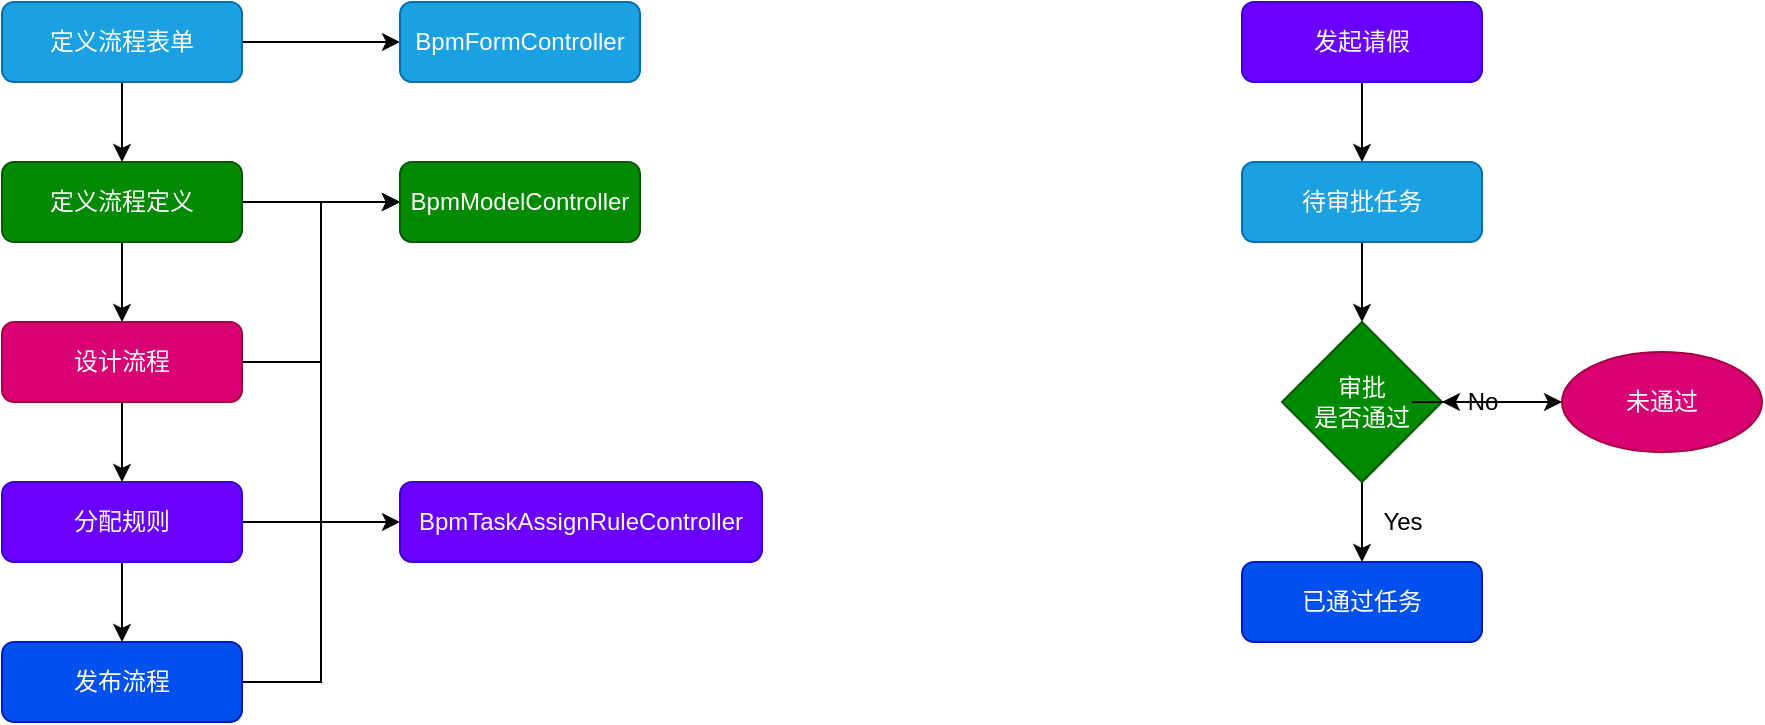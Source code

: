 <mxfile version="20.0.1" type="github">
  <diagram id="C5RBs43oDa-KdzZeNtuy" name="Page-1">
    <mxGraphModel dx="1422" dy="762" grid="1" gridSize="10" guides="1" tooltips="1" connect="1" arrows="1" fold="1" page="1" pageScale="1" pageWidth="827" pageHeight="1169" math="0" shadow="0">
      <root>
        <mxCell id="WIyWlLk6GJQsqaUBKTNV-0" />
        <mxCell id="WIyWlLk6GJQsqaUBKTNV-1" parent="WIyWlLk6GJQsqaUBKTNV-0" />
        <mxCell id="QKYt8Ws6Qa6i0QdsFvAu-5" style="edgeStyle=orthogonalEdgeStyle;rounded=0;orthogonalLoop=1;jettySize=auto;html=1;exitX=0.5;exitY=1;exitDx=0;exitDy=0;entryX=0.5;entryY=0;entryDx=0;entryDy=0;" edge="1" parent="WIyWlLk6GJQsqaUBKTNV-1" source="WIyWlLk6GJQsqaUBKTNV-3" target="QKYt8Ws6Qa6i0QdsFvAu-0">
          <mxGeometry relative="1" as="geometry" />
        </mxCell>
        <mxCell id="QKYt8Ws6Qa6i0QdsFvAu-28" value="" style="edgeStyle=orthogonalEdgeStyle;rounded=0;orthogonalLoop=1;jettySize=auto;html=1;" edge="1" parent="WIyWlLk6GJQsqaUBKTNV-1" source="WIyWlLk6GJQsqaUBKTNV-3" target="QKYt8Ws6Qa6i0QdsFvAu-27">
          <mxGeometry relative="1" as="geometry" />
        </mxCell>
        <mxCell id="WIyWlLk6GJQsqaUBKTNV-3" value="定义流程表单" style="rounded=1;whiteSpace=wrap;html=1;fontSize=12;glass=0;strokeWidth=1;shadow=0;fillColor=#1ba1e2;fontColor=#ffffff;strokeColor=#006EAF;" parent="WIyWlLk6GJQsqaUBKTNV-1" vertex="1">
          <mxGeometry x="160" y="80" width="120" height="40" as="geometry" />
        </mxCell>
        <mxCell id="QKYt8Ws6Qa6i0QdsFvAu-7" value="" style="edgeStyle=orthogonalEdgeStyle;rounded=0;orthogonalLoop=1;jettySize=auto;html=1;" edge="1" parent="WIyWlLk6GJQsqaUBKTNV-1" source="WIyWlLk6GJQsqaUBKTNV-11" target="QKYt8Ws6Qa6i0QdsFvAu-6">
          <mxGeometry relative="1" as="geometry" />
        </mxCell>
        <mxCell id="QKYt8Ws6Qa6i0QdsFvAu-31" style="edgeStyle=orthogonalEdgeStyle;rounded=0;orthogonalLoop=1;jettySize=auto;html=1;exitX=1;exitY=0.5;exitDx=0;exitDy=0;entryX=0;entryY=0.5;entryDx=0;entryDy=0;" edge="1" parent="WIyWlLk6GJQsqaUBKTNV-1" source="WIyWlLk6GJQsqaUBKTNV-11" target="QKYt8Ws6Qa6i0QdsFvAu-29">
          <mxGeometry relative="1" as="geometry" />
        </mxCell>
        <mxCell id="WIyWlLk6GJQsqaUBKTNV-11" value="设计流程" style="rounded=1;whiteSpace=wrap;html=1;fontSize=12;glass=0;strokeWidth=1;shadow=0;fillColor=#d80073;fontColor=#ffffff;strokeColor=#A50040;" parent="WIyWlLk6GJQsqaUBKTNV-1" vertex="1">
          <mxGeometry x="160" y="240" width="120" height="40" as="geometry" />
        </mxCell>
        <mxCell id="QKYt8Ws6Qa6i0QdsFvAu-4" style="edgeStyle=orthogonalEdgeStyle;rounded=0;orthogonalLoop=1;jettySize=auto;html=1;exitX=0.5;exitY=1;exitDx=0;exitDy=0;entryX=0.5;entryY=0;entryDx=0;entryDy=0;" edge="1" parent="WIyWlLk6GJQsqaUBKTNV-1" source="QKYt8Ws6Qa6i0QdsFvAu-0" target="WIyWlLk6GJQsqaUBKTNV-11">
          <mxGeometry relative="1" as="geometry" />
        </mxCell>
        <mxCell id="QKYt8Ws6Qa6i0QdsFvAu-30" value="" style="edgeStyle=orthogonalEdgeStyle;rounded=0;orthogonalLoop=1;jettySize=auto;html=1;" edge="1" parent="WIyWlLk6GJQsqaUBKTNV-1" source="QKYt8Ws6Qa6i0QdsFvAu-0" target="QKYt8Ws6Qa6i0QdsFvAu-29">
          <mxGeometry relative="1" as="geometry" />
        </mxCell>
        <mxCell id="QKYt8Ws6Qa6i0QdsFvAu-0" value="定义流程定义" style="rounded=1;whiteSpace=wrap;html=1;fontSize=12;glass=0;strokeWidth=1;shadow=0;fillColor=#008a00;fontColor=#ffffff;strokeColor=#005700;" vertex="1" parent="WIyWlLk6GJQsqaUBKTNV-1">
          <mxGeometry x="160" y="160" width="120" height="40" as="geometry" />
        </mxCell>
        <mxCell id="QKYt8Ws6Qa6i0QdsFvAu-9" value="" style="edgeStyle=orthogonalEdgeStyle;rounded=0;orthogonalLoop=1;jettySize=auto;html=1;" edge="1" parent="WIyWlLk6GJQsqaUBKTNV-1" source="QKYt8Ws6Qa6i0QdsFvAu-6" target="QKYt8Ws6Qa6i0QdsFvAu-8">
          <mxGeometry relative="1" as="geometry" />
        </mxCell>
        <mxCell id="QKYt8Ws6Qa6i0QdsFvAu-33" value="" style="edgeStyle=orthogonalEdgeStyle;rounded=0;orthogonalLoop=1;jettySize=auto;html=1;" edge="1" parent="WIyWlLk6GJQsqaUBKTNV-1" source="QKYt8Ws6Qa6i0QdsFvAu-6" target="QKYt8Ws6Qa6i0QdsFvAu-32">
          <mxGeometry relative="1" as="geometry" />
        </mxCell>
        <mxCell id="QKYt8Ws6Qa6i0QdsFvAu-6" value="分配规则" style="whiteSpace=wrap;html=1;rounded=1;glass=0;strokeWidth=1;shadow=0;fillColor=#6a00ff;fontColor=#ffffff;strokeColor=#3700CC;" vertex="1" parent="WIyWlLk6GJQsqaUBKTNV-1">
          <mxGeometry x="160" y="320" width="120" height="40" as="geometry" />
        </mxCell>
        <mxCell id="QKYt8Ws6Qa6i0QdsFvAu-34" style="edgeStyle=orthogonalEdgeStyle;rounded=0;orthogonalLoop=1;jettySize=auto;html=1;exitX=1;exitY=0.5;exitDx=0;exitDy=0;entryX=0;entryY=0.5;entryDx=0;entryDy=0;" edge="1" parent="WIyWlLk6GJQsqaUBKTNV-1" source="QKYt8Ws6Qa6i0QdsFvAu-8" target="QKYt8Ws6Qa6i0QdsFvAu-29">
          <mxGeometry relative="1" as="geometry" />
        </mxCell>
        <mxCell id="QKYt8Ws6Qa6i0QdsFvAu-8" value="发布流程" style="whiteSpace=wrap;html=1;rounded=1;glass=0;strokeWidth=1;shadow=0;fillColor=#0050ef;fontColor=#ffffff;strokeColor=#001DBC;" vertex="1" parent="WIyWlLk6GJQsqaUBKTNV-1">
          <mxGeometry x="160" y="400" width="120" height="40" as="geometry" />
        </mxCell>
        <mxCell id="QKYt8Ws6Qa6i0QdsFvAu-10" style="edgeStyle=orthogonalEdgeStyle;rounded=0;orthogonalLoop=1;jettySize=auto;html=1;exitX=0.5;exitY=1;exitDx=0;exitDy=0;entryX=0.5;entryY=0;entryDx=0;entryDy=0;" edge="1" source="QKYt8Ws6Qa6i0QdsFvAu-11" target="QKYt8Ws6Qa6i0QdsFvAu-15" parent="WIyWlLk6GJQsqaUBKTNV-1">
          <mxGeometry relative="1" as="geometry" />
        </mxCell>
        <mxCell id="QKYt8Ws6Qa6i0QdsFvAu-11" value="发起请假" style="rounded=1;whiteSpace=wrap;html=1;fontSize=12;glass=0;strokeWidth=1;shadow=0;fillColor=#6a00ff;fontColor=#ffffff;strokeColor=#3700CC;" vertex="1" parent="WIyWlLk6GJQsqaUBKTNV-1">
          <mxGeometry x="780" y="80" width="120" height="40" as="geometry" />
        </mxCell>
        <mxCell id="QKYt8Ws6Qa6i0QdsFvAu-12" value="" style="edgeStyle=orthogonalEdgeStyle;rounded=0;orthogonalLoop=1;jettySize=auto;html=1;exitX=0.5;exitY=1;exitDx=0;exitDy=0;" edge="1" source="QKYt8Ws6Qa6i0QdsFvAu-19" target="QKYt8Ws6Qa6i0QdsFvAu-17" parent="WIyWlLk6GJQsqaUBKTNV-1">
          <mxGeometry relative="1" as="geometry">
            <mxPoint x="840" y="340" as="sourcePoint" />
          </mxGeometry>
        </mxCell>
        <mxCell id="QKYt8Ws6Qa6i0QdsFvAu-14" style="edgeStyle=orthogonalEdgeStyle;rounded=0;orthogonalLoop=1;jettySize=auto;html=1;exitX=0.5;exitY=1;exitDx=0;exitDy=0;entryX=0.5;entryY=0;entryDx=0;entryDy=0;" edge="1" source="QKYt8Ws6Qa6i0QdsFvAu-15" target="QKYt8Ws6Qa6i0QdsFvAu-19" parent="WIyWlLk6GJQsqaUBKTNV-1">
          <mxGeometry relative="1" as="geometry">
            <mxPoint x="840" y="240" as="targetPoint" />
          </mxGeometry>
        </mxCell>
        <mxCell id="QKYt8Ws6Qa6i0QdsFvAu-15" value="待审批任务" style="rounded=1;whiteSpace=wrap;html=1;fontSize=12;glass=0;strokeWidth=1;shadow=0;fillColor=#1ba1e2;fontColor=#ffffff;strokeColor=#006EAF;" vertex="1" parent="WIyWlLk6GJQsqaUBKTNV-1">
          <mxGeometry x="780" y="160" width="120" height="40" as="geometry" />
        </mxCell>
        <mxCell id="QKYt8Ws6Qa6i0QdsFvAu-17" value="已通过任务" style="whiteSpace=wrap;html=1;rounded=1;glass=0;strokeWidth=1;shadow=0;fillColor=#0050ef;fontColor=#ffffff;strokeColor=#001DBC;" vertex="1" parent="WIyWlLk6GJQsqaUBKTNV-1">
          <mxGeometry x="780" y="360" width="120" height="40" as="geometry" />
        </mxCell>
        <mxCell id="QKYt8Ws6Qa6i0QdsFvAu-21" value="" style="edgeStyle=orthogonalEdgeStyle;rounded=0;orthogonalLoop=1;jettySize=auto;html=1;" edge="1" parent="WIyWlLk6GJQsqaUBKTNV-1" source="QKYt8Ws6Qa6i0QdsFvAu-19" target="QKYt8Ws6Qa6i0QdsFvAu-20">
          <mxGeometry relative="1" as="geometry" />
        </mxCell>
        <mxCell id="QKYt8Ws6Qa6i0QdsFvAu-19" value="审批&lt;br&gt;是否通过" style="rhombus;whiteSpace=wrap;html=1;fillColor=#008a00;fontColor=#ffffff;strokeColor=#005700;" vertex="1" parent="WIyWlLk6GJQsqaUBKTNV-1">
          <mxGeometry x="800" y="240" width="80" height="80" as="geometry" />
        </mxCell>
        <mxCell id="QKYt8Ws6Qa6i0QdsFvAu-20" value="未通过" style="ellipse;whiteSpace=wrap;html=1;fillColor=#d80073;fontColor=#ffffff;strokeColor=#A50040;" vertex="1" parent="WIyWlLk6GJQsqaUBKTNV-1">
          <mxGeometry x="940" y="255" width="100" height="50" as="geometry" />
        </mxCell>
        <mxCell id="QKYt8Ws6Qa6i0QdsFvAu-35" value="" style="edgeStyle=orthogonalEdgeStyle;rounded=0;orthogonalLoop=1;jettySize=auto;html=1;" edge="1" parent="WIyWlLk6GJQsqaUBKTNV-1" source="QKYt8Ws6Qa6i0QdsFvAu-22" target="QKYt8Ws6Qa6i0QdsFvAu-19">
          <mxGeometry relative="1" as="geometry" />
        </mxCell>
        <mxCell id="QKYt8Ws6Qa6i0QdsFvAu-22" value="No" style="text;html=1;align=center;verticalAlign=middle;resizable=0;points=[];autosize=1;strokeColor=none;fillColor=none;" vertex="1" parent="WIyWlLk6GJQsqaUBKTNV-1">
          <mxGeometry x="885" y="270" width="30" height="20" as="geometry" />
        </mxCell>
        <mxCell id="QKYt8Ws6Qa6i0QdsFvAu-26" value="Yes" style="text;html=1;align=center;verticalAlign=middle;resizable=0;points=[];autosize=1;strokeColor=none;fillColor=none;" vertex="1" parent="WIyWlLk6GJQsqaUBKTNV-1">
          <mxGeometry x="840" y="330" width="40" height="20" as="geometry" />
        </mxCell>
        <mxCell id="QKYt8Ws6Qa6i0QdsFvAu-27" value="BpmFormController" style="whiteSpace=wrap;html=1;fillColor=#1ba1e2;strokeColor=#006EAF;fontColor=#ffffff;rounded=1;glass=0;strokeWidth=1;shadow=0;" vertex="1" parent="WIyWlLk6GJQsqaUBKTNV-1">
          <mxGeometry x="359" y="80" width="120" height="40" as="geometry" />
        </mxCell>
        <mxCell id="QKYt8Ws6Qa6i0QdsFvAu-29" value="BpmModelController" style="whiteSpace=wrap;html=1;fillColor=#008a00;strokeColor=#005700;fontColor=#ffffff;rounded=1;glass=0;strokeWidth=1;shadow=0;" vertex="1" parent="WIyWlLk6GJQsqaUBKTNV-1">
          <mxGeometry x="359" y="160" width="120" height="40" as="geometry" />
        </mxCell>
        <mxCell id="QKYt8Ws6Qa6i0QdsFvAu-32" value="BpmTaskAssignRuleController" style="whiteSpace=wrap;html=1;fillColor=#6a00ff;strokeColor=#3700CC;fontColor=#ffffff;rounded=1;glass=0;strokeWidth=1;shadow=0;" vertex="1" parent="WIyWlLk6GJQsqaUBKTNV-1">
          <mxGeometry x="359" y="320" width="181" height="40" as="geometry" />
        </mxCell>
      </root>
    </mxGraphModel>
  </diagram>
</mxfile>
